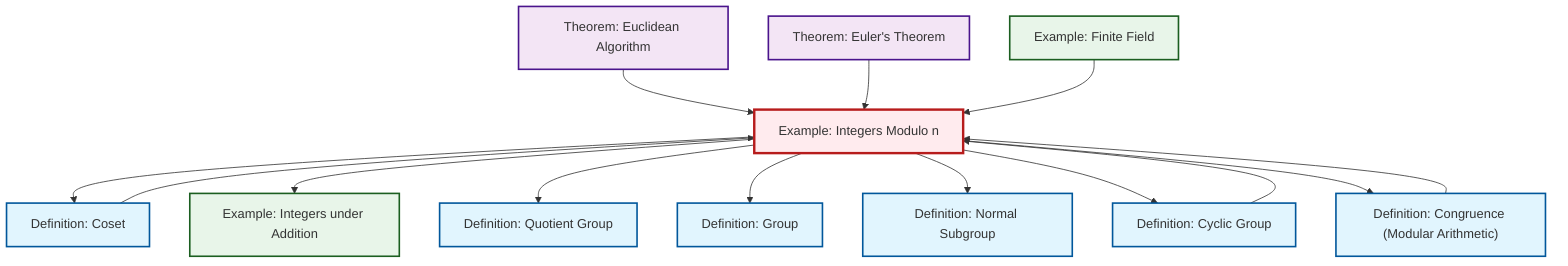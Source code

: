 graph TD
    classDef definition fill:#e1f5fe,stroke:#01579b,stroke-width:2px
    classDef theorem fill:#f3e5f5,stroke:#4a148c,stroke-width:2px
    classDef axiom fill:#fff3e0,stroke:#e65100,stroke-width:2px
    classDef example fill:#e8f5e9,stroke:#1b5e20,stroke-width:2px
    classDef current fill:#ffebee,stroke:#b71c1c,stroke-width:3px
    ex-finite-field["Example: Finite Field"]:::example
    def-cyclic-group["Definition: Cyclic Group"]:::definition
    thm-euler["Theorem: Euler's Theorem"]:::theorem
    def-coset["Definition: Coset"]:::definition
    def-normal-subgroup["Definition: Normal Subgroup"]:::definition
    ex-quotient-integers-mod-n["Example: Integers Modulo n"]:::example
    ex-integers-addition["Example: Integers under Addition"]:::example
    def-quotient-group["Definition: Quotient Group"]:::definition
    thm-euclidean-algorithm["Theorem: Euclidean Algorithm"]:::theorem
    def-group["Definition: Group"]:::definition
    def-congruence["Definition: Congruence (Modular Arithmetic)"]:::definition
    ex-quotient-integers-mod-n --> def-coset
    thm-euclidean-algorithm --> ex-quotient-integers-mod-n
    def-coset --> ex-quotient-integers-mod-n
    thm-euler --> ex-quotient-integers-mod-n
    def-congruence --> ex-quotient-integers-mod-n
    def-cyclic-group --> ex-quotient-integers-mod-n
    ex-finite-field --> ex-quotient-integers-mod-n
    ex-quotient-integers-mod-n --> ex-integers-addition
    ex-quotient-integers-mod-n --> def-quotient-group
    ex-quotient-integers-mod-n --> def-group
    ex-quotient-integers-mod-n --> def-normal-subgroup
    ex-quotient-integers-mod-n --> def-cyclic-group
    ex-quotient-integers-mod-n --> def-congruence
    class ex-quotient-integers-mod-n current